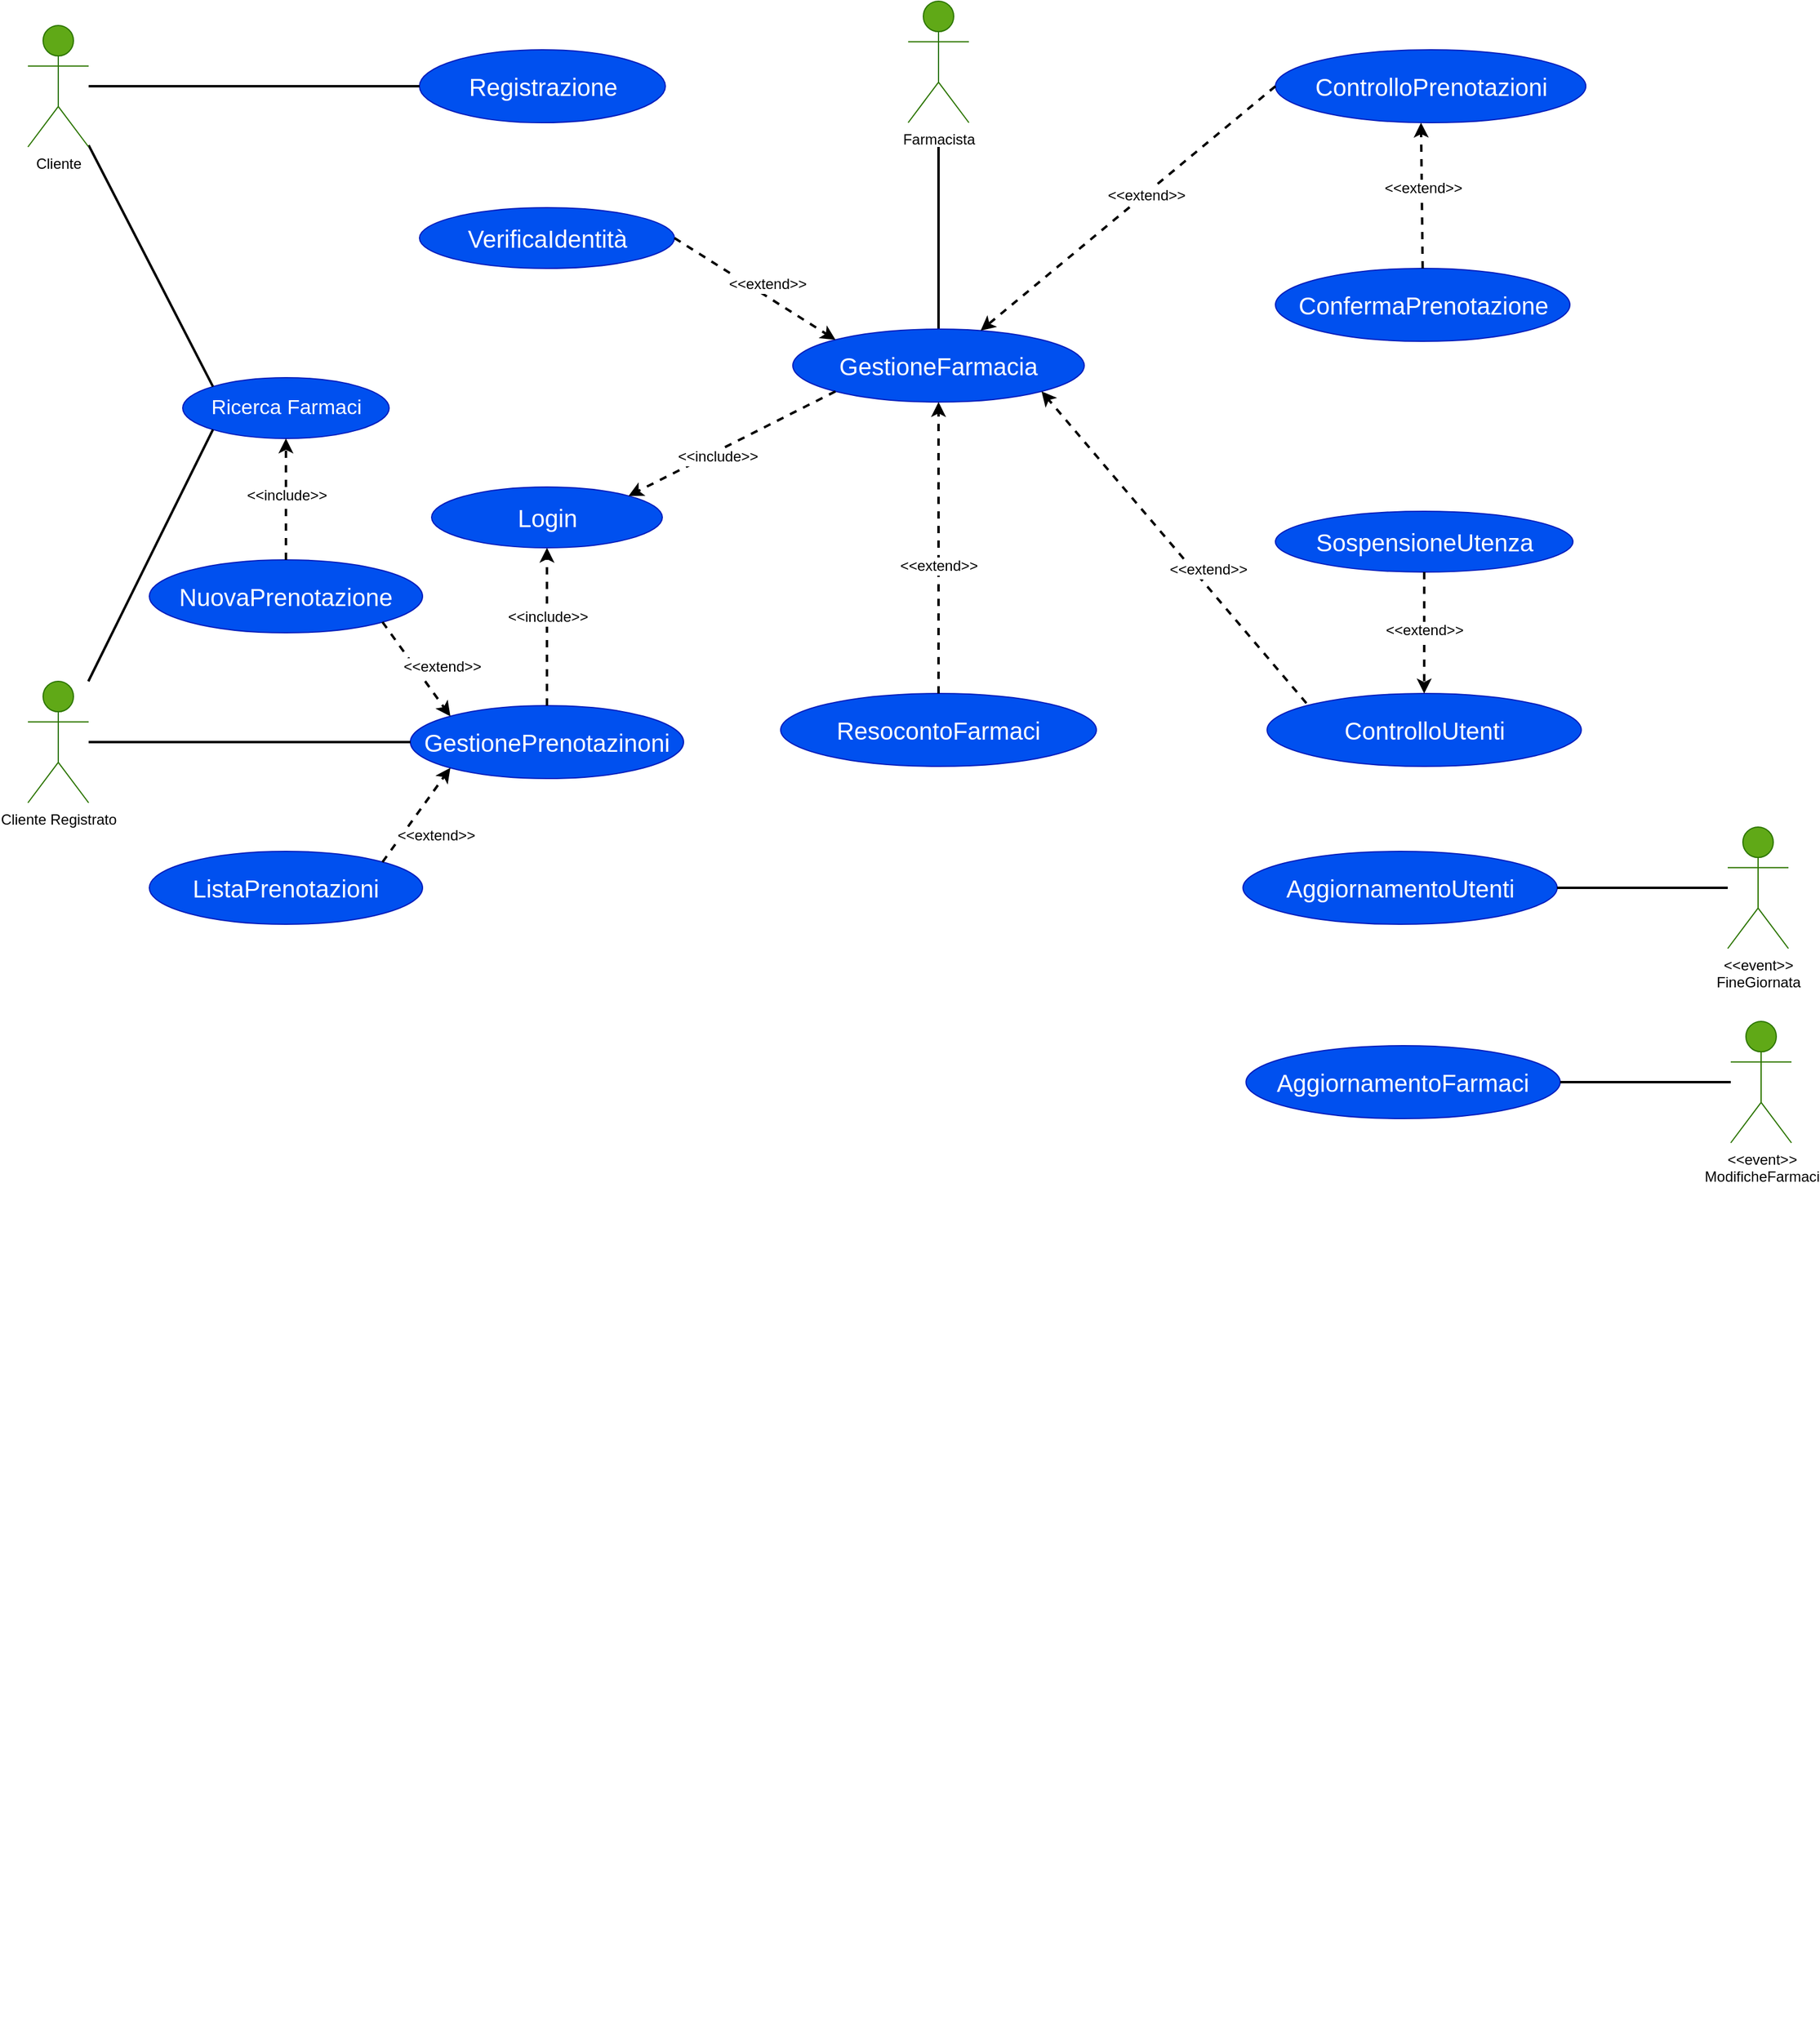 <mxfile version="14.8.0" type="device"><diagram id="tvK6cBiT5HbZ4G7E3XdF" name="CasiUso"><mxGraphModel dx="1783" dy="893" grid="1" gridSize="10" guides="1" tooltips="1" connect="1" arrows="1" fold="1" page="1" pageScale="1" pageWidth="827" pageHeight="1169" math="0" shadow="0"><root><mxCell id="-emfXJIrsEHp6i_pkIrM-0"/><mxCell id="-emfXJIrsEHp6i_pkIrM-1" parent="-emfXJIrsEHp6i_pkIrM-0"/><mxCell id="-emfXJIrsEHp6i_pkIrM-4" value="" style="endArrow=none;html=1;shadow=0;strokeWidth=2;fontSize=17;fontColor=#000000;exitX=0.5;exitY=0;exitDx=0;exitDy=0;fillColor=#1ba1e2;" parent="-emfXJIrsEHp6i_pkIrM-1" source="-emfXJIrsEHp6i_pkIrM-6" edge="1"><mxGeometry width="50" height="50" relative="1" as="geometry"><mxPoint x="1538.12" y="480" as="sourcePoint"/><mxPoint x="1290" y="520" as="targetPoint"/></mxGeometry></mxCell><mxCell id="-emfXJIrsEHp6i_pkIrM-5" value="&lt;font style=&quot;font-size: 20px&quot;&gt;Registrazione&lt;/font&gt;" style="ellipse;whiteSpace=wrap;html=1;fillColor=#0050ef;strokeColor=#001DBC;labelBackgroundColor=none;fontColor=#ffffff;" parent="-emfXJIrsEHp6i_pkIrM-1" vertex="1"><mxGeometry x="862.5" y="440" width="202.5" height="60" as="geometry"/></mxCell><mxCell id="-emfXJIrsEHp6i_pkIrM-6" value="GestioneFarmacia" style="ellipse;whiteSpace=wrap;html=1;labelBackgroundColor=none;fillColor=#0050ef;strokeColor=#001DBC;fontSize=20;fontColor=#ffffff;" parent="-emfXJIrsEHp6i_pkIrM-1" vertex="1"><mxGeometry x="1170" y="670" width="240" height="60" as="geometry"/></mxCell><mxCell id="-emfXJIrsEHp6i_pkIrM-7" value="GestionePrenotazinoni" style="ellipse;whiteSpace=wrap;html=1;labelBackgroundColor=none;fontSize=20;fillColor=#0050ef;strokeColor=#001DBC;fontColor=#ffffff;" parent="-emfXJIrsEHp6i_pkIrM-1" vertex="1"><mxGeometry x="855" y="980" width="225" height="60" as="geometry"/></mxCell><mxCell id="-emfXJIrsEHp6i_pkIrM-8" value="" style="endArrow=classic;html=1;shadow=0;strokeColor=#000000;strokeWidth=2;fontSize=13;dashed=1;exitX=0.5;exitY=0;exitDx=0;exitDy=0;entryX=0.5;entryY=1;entryDx=0;entryDy=0;" parent="-emfXJIrsEHp6i_pkIrM-1" source="-emfXJIrsEHp6i_pkIrM-7" target="-emfXJIrsEHp6i_pkIrM-10" edge="1"><mxGeometry width="50" height="50" relative="1" as="geometry"><mxPoint x="830" y="955" as="sourcePoint"/><mxPoint x="880" y="905" as="targetPoint"/><Array as="points"/></mxGeometry></mxCell><mxCell id="-emfXJIrsEHp6i_pkIrM-9" value="&amp;lt;&amp;lt;include&amp;gt;&amp;gt;" style="edgeLabel;html=1;align=center;verticalAlign=middle;resizable=0;points=[];fontSize=12;fontColor=#000000;" parent="-emfXJIrsEHp6i_pkIrM-8" vertex="1" connectable="0"><mxGeometry x="0.327" y="-1" relative="1" as="geometry"><mxPoint x="-1" y="13" as="offset"/></mxGeometry></mxCell><mxCell id="-emfXJIrsEHp6i_pkIrM-10" value="&lt;div&gt;Login&lt;/div&gt;" style="ellipse;whiteSpace=wrap;html=1;labelBackgroundColor=none;fontSize=20;fillColor=#0050ef;strokeColor=#001DBC;fontColor=#ffffff;" parent="-emfXJIrsEHp6i_pkIrM-1" vertex="1"><mxGeometry x="872.5" y="800" width="190" height="50" as="geometry"/></mxCell><mxCell id="-emfXJIrsEHp6i_pkIrM-11" value="VerificaIdentità" style="ellipse;whiteSpace=wrap;html=1;labelBackgroundColor=none;fontSize=20;fillColor=#0050ef;strokeColor=#001DBC;fontColor=#ffffff;" parent="-emfXJIrsEHp6i_pkIrM-1" vertex="1"><mxGeometry x="862.5" y="570" width="210" height="50" as="geometry"/></mxCell><mxCell id="-emfXJIrsEHp6i_pkIrM-12" value="" style="endArrow=classic;html=1;shadow=0;dashed=1;strokeColor=#000000;strokeWidth=2;fontSize=12;fontColor=#000000;exitX=1;exitY=0.5;exitDx=0;exitDy=0;entryX=0;entryY=0;entryDx=0;entryDy=0;" parent="-emfXJIrsEHp6i_pkIrM-1" source="-emfXJIrsEHp6i_pkIrM-11" target="-emfXJIrsEHp6i_pkIrM-6" edge="1"><mxGeometry width="50" height="50" relative="1" as="geometry"><mxPoint x="1160" y="685" as="sourcePoint"/><mxPoint x="1220" y="725" as="targetPoint"/></mxGeometry></mxCell><mxCell id="-emfXJIrsEHp6i_pkIrM-13" value="&amp;lt;&amp;lt;extend&amp;gt;&amp;gt;" style="edgeLabel;html=1;align=center;verticalAlign=middle;resizable=0;points=[];fontSize=12;fontColor=#000000;" parent="-emfXJIrsEHp6i_pkIrM-12" vertex="1" connectable="0"><mxGeometry x="-0.245" y="3" relative="1" as="geometry"><mxPoint x="25.1" y="9.15" as="offset"/></mxGeometry></mxCell><mxCell id="-emfXJIrsEHp6i_pkIrM-14" value="Ricerca Farmaci" style="ellipse;whiteSpace=wrap;html=1;labelBackgroundColor=none;fontSize=17;fillColor=#0050ef;strokeColor=#001DBC;fontColor=#ffffff;" parent="-emfXJIrsEHp6i_pkIrM-1" vertex="1"><mxGeometry x="667.5" y="710" width="170" height="50" as="geometry"/></mxCell><mxCell id="-emfXJIrsEHp6i_pkIrM-15" value="" style="endArrow=none;html=1;shadow=0;strokeWidth=2;fontSize=17;fontColor=#000000;entryX=0;entryY=1;entryDx=0;entryDy=0;fillColor=#1ba1e2;" parent="-emfXJIrsEHp6i_pkIrM-1" source="-emfXJIrsEHp6i_pkIrM-63" target="-emfXJIrsEHp6i_pkIrM-14" edge="1"><mxGeometry width="50" height="50" relative="1" as="geometry"><mxPoint x="690" y="1000" as="sourcePoint"/><mxPoint x="730" y="895" as="targetPoint"/></mxGeometry></mxCell><mxCell id="-emfXJIrsEHp6i_pkIrM-16" value="" style="endArrow=none;html=1;shadow=0;strokeWidth=2;fontSize=17;fontColor=#000000;entryX=0;entryY=0.5;entryDx=0;entryDy=0;fillColor=#1ba1e2;" parent="-emfXJIrsEHp6i_pkIrM-1" source="-emfXJIrsEHp6i_pkIrM-63" target="-emfXJIrsEHp6i_pkIrM-7" edge="1"><mxGeometry width="50" height="50" relative="1" as="geometry"><mxPoint x="690" y="1000" as="sourcePoint"/><mxPoint x="770" y="995" as="targetPoint"/></mxGeometry></mxCell><mxCell id="-emfXJIrsEHp6i_pkIrM-17" value="" style="endArrow=none;html=1;shadow=0;strokeWidth=2;fontSize=17;fontColor=#000000;exitX=0;exitY=0;exitDx=0;exitDy=0;fillColor=#1ba1e2;" parent="-emfXJIrsEHp6i_pkIrM-1" source="-emfXJIrsEHp6i_pkIrM-14" target="-emfXJIrsEHp6i_pkIrM-58" edge="1"><mxGeometry width="50" height="50" relative="1" as="geometry"><mxPoint x="730" y="625" as="sourcePoint"/><mxPoint x="680" y="475" as="targetPoint"/></mxGeometry></mxCell><mxCell id="-emfXJIrsEHp6i_pkIrM-18" value="" style="endArrow=none;html=1;shadow=0;strokeWidth=2;fontSize=17;fontColor=#000000;entryX=0;entryY=0.5;entryDx=0;entryDy=0;fillColor=#1ba1e2;" parent="-emfXJIrsEHp6i_pkIrM-1" source="-emfXJIrsEHp6i_pkIrM-58" target="-emfXJIrsEHp6i_pkIrM-5" edge="1"><mxGeometry width="50" height="50" relative="1" as="geometry"><mxPoint x="680" y="475.0" as="sourcePoint"/><mxPoint x="800" y="475" as="targetPoint"/></mxGeometry></mxCell><mxCell id="-emfXJIrsEHp6i_pkIrM-19" value="SospensioneUtenza" style="ellipse;whiteSpace=wrap;html=1;labelBackgroundColor=none;fontSize=20;fillColor=#0050ef;strokeColor=#001DBC;direction=west;fontColor=#ffffff;" parent="-emfXJIrsEHp6i_pkIrM-1" vertex="1"><mxGeometry x="1567.5" y="820" width="245" height="50" as="geometry"/></mxCell><mxCell id="-emfXJIrsEHp6i_pkIrM-21" value="ControlloUtenti" style="ellipse;whiteSpace=wrap;html=1;labelBackgroundColor=none;fontSize=20;fillColor=#0050ef;strokeColor=#001DBC;fontColor=#ffffff;" parent="-emfXJIrsEHp6i_pkIrM-1" vertex="1"><mxGeometry x="1560.62" y="970" width="258.75" height="60" as="geometry"/></mxCell><mxCell id="-emfXJIrsEHp6i_pkIrM-22" value="" style="endArrow=classic;html=1;shadow=0;strokeColor=#000000;strokeWidth=2;fontSize=20;fontColor=#000000;exitX=0.5;exitY=0;exitDx=0;exitDy=0;entryX=0.5;entryY=0;entryDx=0;entryDy=0;dashed=1;" parent="-emfXJIrsEHp6i_pkIrM-1" source="-emfXJIrsEHp6i_pkIrM-19" target="-emfXJIrsEHp6i_pkIrM-21" edge="1"><mxGeometry width="50" height="50" relative="1" as="geometry"><mxPoint x="1355.62" y="780" as="sourcePoint"/><mxPoint x="1405.62" y="730" as="targetPoint"/></mxGeometry></mxCell><mxCell id="-emfXJIrsEHp6i_pkIrM-23" value="&amp;lt;&amp;lt;extend&amp;gt;&amp;gt;" style="edgeLabel;html=1;align=center;verticalAlign=middle;resizable=0;points=[];fontSize=12;fontColor=#000000;" parent="-emfXJIrsEHp6i_pkIrM-22" vertex="1" connectable="0"><mxGeometry x="0.2" y="-1" relative="1" as="geometry"><mxPoint x="1" y="-12.35" as="offset"/></mxGeometry></mxCell><mxCell id="-emfXJIrsEHp6i_pkIrM-24" value="ResocontoFarmaci" style="ellipse;whiteSpace=wrap;html=1;fontSize=20;fillColor=#0050ef;strokeColor=#001DBC;fontColor=#ffffff;" parent="-emfXJIrsEHp6i_pkIrM-1" vertex="1"><mxGeometry x="1160" y="970" width="260" height="60" as="geometry"/></mxCell><mxCell id="-emfXJIrsEHp6i_pkIrM-25" value="" style="endArrow=classic;html=1;dashed=1;fontSize=12;exitX=0;exitY=1;exitDx=0;exitDy=0;entryX=1;entryY=0;entryDx=0;entryDy=0;strokeWidth=2;jumpStyle=arc;jumpSize=17;" parent="-emfXJIrsEHp6i_pkIrM-1" source="-emfXJIrsEHp6i_pkIrM-6" target="-emfXJIrsEHp6i_pkIrM-10" edge="1"><mxGeometry width="50" height="50" relative="1" as="geometry"><mxPoint x="1160" y="775" as="sourcePoint"/><mxPoint x="1210" y="725" as="targetPoint"/></mxGeometry></mxCell><mxCell id="-emfXJIrsEHp6i_pkIrM-26" value="&amp;lt;&amp;lt;include&amp;gt;&amp;gt;" style="edgeLabel;html=1;align=center;verticalAlign=middle;resizable=0;points=[];fontSize=12;" parent="-emfXJIrsEHp6i_pkIrM-25" vertex="1" connectable="0"><mxGeometry x="0.173" y="5" relative="1" as="geometry"><mxPoint y="-1" as="offset"/></mxGeometry></mxCell><mxCell id="-emfXJIrsEHp6i_pkIrM-27" value="" style="endArrow=classic;html=1;shadow=0;strokeColor=#000000;strokeWidth=2;fontSize=12;fontColor=#000000;exitX=0.5;exitY=0;exitDx=0;exitDy=0;entryX=0.5;entryY=1;entryDx=0;entryDy=0;dashed=1;" parent="-emfXJIrsEHp6i_pkIrM-1" source="-emfXJIrsEHp6i_pkIrM-24" target="-emfXJIrsEHp6i_pkIrM-6" edge="1"><mxGeometry width="50" height="50" relative="1" as="geometry"><mxPoint x="1240" y="778.11" as="sourcePoint"/><mxPoint x="1386.897" y="941.897" as="targetPoint"/></mxGeometry></mxCell><mxCell id="-emfXJIrsEHp6i_pkIrM-28" value="&amp;lt;&amp;lt;extend&amp;gt;&amp;gt;" style="edgeLabel;html=1;align=center;verticalAlign=middle;resizable=0;points=[];fontSize=12;fontColor=#000000;" parent="-emfXJIrsEHp6i_pkIrM-27" vertex="1" connectable="0"><mxGeometry x="-0.245" y="3" relative="1" as="geometry"><mxPoint x="3" y="-15.0" as="offset"/></mxGeometry></mxCell><mxCell id="-emfXJIrsEHp6i_pkIrM-29" value="" style="endArrow=classic;html=1;shadow=0;dashed=1;strokeColor=#000000;strokeWidth=2;fontSize=12;fontColor=#000000;exitX=0.125;exitY=0.133;exitDx=0;exitDy=0;entryX=1;entryY=1;entryDx=0;entryDy=0;exitPerimeter=0;" parent="-emfXJIrsEHp6i_pkIrM-1" source="-emfXJIrsEHp6i_pkIrM-21" target="-emfXJIrsEHp6i_pkIrM-6" edge="1"><mxGeometry width="50" height="50" relative="1" as="geometry"><mxPoint x="1470" y="800" as="sourcePoint"/><mxPoint x="1470" y="680" as="targetPoint"/></mxGeometry></mxCell><mxCell id="-emfXJIrsEHp6i_pkIrM-30" value="&amp;lt;&amp;lt;extend&amp;gt;&amp;gt;" style="edgeLabel;html=1;align=center;verticalAlign=middle;resizable=0;points=[];fontSize=12;fontColor=#000000;" parent="-emfXJIrsEHp6i_pkIrM-29" vertex="1" connectable="0"><mxGeometry x="-0.245" y="3" relative="1" as="geometry"><mxPoint x="3" y="-15.0" as="offset"/></mxGeometry></mxCell><mxCell id="-emfXJIrsEHp6i_pkIrM-31" value="ControlloPrenotazioni" style="ellipse;whiteSpace=wrap;html=1;labelBackgroundColor=none;fontSize=20;fillColor=#0050ef;strokeColor=#001DBC;direction=west;fontColor=#ffffff;" parent="-emfXJIrsEHp6i_pkIrM-1" vertex="1"><mxGeometry x="1567.5" y="440" width="255.62" height="60" as="geometry"/></mxCell><mxCell id="-emfXJIrsEHp6i_pkIrM-32" value="" style="endArrow=classic;html=1;shadow=0;strokeColor=#000000;strokeWidth=2;fontSize=13;fontColor=#000000;dashed=1;exitX=1;exitY=0.5;exitDx=0;exitDy=0;" parent="-emfXJIrsEHp6i_pkIrM-1" source="-emfXJIrsEHp6i_pkIrM-31" target="-emfXJIrsEHp6i_pkIrM-6" edge="1"><mxGeometry width="50" height="50" relative="1" as="geometry"><mxPoint x="1556.87" y="584.29" as="sourcePoint"/><mxPoint x="1399.37" y="584.29" as="targetPoint"/></mxGeometry></mxCell><mxCell id="-emfXJIrsEHp6i_pkIrM-33" value="&amp;lt;&amp;lt;extend&amp;gt;&amp;gt;" style="edgeLabel;html=1;align=center;verticalAlign=middle;resizable=0;points=[];fontSize=12;fontColor=#000000;" parent="-emfXJIrsEHp6i_pkIrM-32" vertex="1" connectable="0"><mxGeometry x="-0.312" y="-2" relative="1" as="geometry"><mxPoint x="-22" y="22" as="offset"/></mxGeometry></mxCell><mxCell id="-emfXJIrsEHp6i_pkIrM-34" value="ConfermaPrenotazione" style="ellipse;whiteSpace=wrap;html=1;labelBackgroundColor=none;fontSize=20;fillColor=#0050ef;strokeColor=#001DBC;direction=west;fontColor=#ffffff;" parent="-emfXJIrsEHp6i_pkIrM-1" vertex="1"><mxGeometry x="1567.5" y="620" width="242.5" height="60" as="geometry"/></mxCell><mxCell id="-emfXJIrsEHp6i_pkIrM-35" value="" style="endArrow=classic;html=1;shadow=0;strokeColor=#000000;strokeWidth=2;fontSize=20;fontColor=#000000;entryX=0.531;entryY=0;entryDx=0;entryDy=0;dashed=1;exitX=0.5;exitY=1;exitDx=0;exitDy=0;entryPerimeter=0;" parent="-emfXJIrsEHp6i_pkIrM-1" source="-emfXJIrsEHp6i_pkIrM-34" target="-emfXJIrsEHp6i_pkIrM-31" edge="1"><mxGeometry width="50" height="50" relative="1" as="geometry"><mxPoint x="1681.68" y="550" as="sourcePoint"/><mxPoint x="1681.68" y="490" as="targetPoint"/></mxGeometry></mxCell><mxCell id="-emfXJIrsEHp6i_pkIrM-36" value="&amp;lt;&amp;lt;extend&amp;gt;&amp;gt;" style="edgeLabel;html=1;align=center;verticalAlign=middle;resizable=0;points=[];fontSize=12;fontColor=#000000;" parent="-emfXJIrsEHp6i_pkIrM-35" vertex="1" connectable="0"><mxGeometry x="0.2" y="-1" relative="1" as="geometry"><mxPoint y="6" as="offset"/></mxGeometry></mxCell><mxCell id="-emfXJIrsEHp6i_pkIrM-55" style="edgeStyle=orthogonalEdgeStyle;rounded=0;orthogonalLoop=1;jettySize=auto;html=1;exitX=0.5;exitY=1;exitDx=0;exitDy=0;" parent="-emfXJIrsEHp6i_pkIrM-1" edge="1"><mxGeometry relative="1" as="geometry"><mxPoint x="966.5" y="2070" as="sourcePoint"/><mxPoint x="966.5" y="2070" as="targetPoint"/></mxGeometry></mxCell><mxCell id="-emfXJIrsEHp6i_pkIrM-58" value="&lt;div&gt;Cliente&lt;/div&gt;" style="shape=umlActor;verticalLabelPosition=bottom;verticalAlign=top;html=1;outlineConnect=0;labelBackgroundColor=none;fontSize=12;fillColor=#60a917;strokeColor=#2D7600;" parent="-emfXJIrsEHp6i_pkIrM-1" vertex="1"><mxGeometry x="540" y="420" width="50" height="100" as="geometry"/></mxCell><mxCell id="-emfXJIrsEHp6i_pkIrM-62" value="&lt;div&gt;Farmacista&lt;/div&gt;&lt;div&gt;&lt;br&gt;&lt;/div&gt;" style="shape=umlActor;verticalLabelPosition=bottom;verticalAlign=top;html=1;outlineConnect=0;labelBackgroundColor=none;fontSize=12;fillColor=#60a917;strokeColor=#2D7600;" parent="-emfXJIrsEHp6i_pkIrM-1" vertex="1"><mxGeometry x="1265" y="400" width="50" height="100" as="geometry"/></mxCell><mxCell id="-emfXJIrsEHp6i_pkIrM-63" value="&lt;div&gt;Cliente Registrato&lt;/div&gt;" style="shape=umlActor;verticalLabelPosition=bottom;verticalAlign=top;html=1;outlineConnect=0;labelBackgroundColor=none;fontSize=12;fillColor=#60a917;strokeColor=#2D7600;" parent="-emfXJIrsEHp6i_pkIrM-1" vertex="1"><mxGeometry x="540" y="960" width="50" height="100" as="geometry"/></mxCell><mxCell id="-emfXJIrsEHp6i_pkIrM-64" value="ListaPrenotazioni" style="ellipse;whiteSpace=wrap;html=1;labelBackgroundColor=none;fontSize=20;fillColor=#0050ef;strokeColor=#001DBC;fontColor=#ffffff;" parent="-emfXJIrsEHp6i_pkIrM-1" vertex="1"><mxGeometry x="640" y="1100" width="225" height="60" as="geometry"/></mxCell><mxCell id="-emfXJIrsEHp6i_pkIrM-65" value="NuovaPrenotazione" style="ellipse;whiteSpace=wrap;html=1;labelBackgroundColor=none;fontSize=20;fillColor=#0050ef;strokeColor=#001DBC;fontColor=#ffffff;" parent="-emfXJIrsEHp6i_pkIrM-1" vertex="1"><mxGeometry x="640" y="860" width="225" height="60" as="geometry"/></mxCell><mxCell id="-emfXJIrsEHp6i_pkIrM-66" value="" style="endArrow=classic;html=1;shadow=0;dashed=1;strokeColor=#000000;strokeWidth=2;fontSize=12;fontColor=#000000;exitX=1;exitY=1;exitDx=0;exitDy=0;entryX=0;entryY=0;entryDx=0;entryDy=0;" parent="-emfXJIrsEHp6i_pkIrM-1" source="-emfXJIrsEHp6i_pkIrM-65" target="-emfXJIrsEHp6i_pkIrM-7" edge="1"><mxGeometry width="50" height="50" relative="1" as="geometry"><mxPoint x="739.85" y="958.11" as="sourcePoint"/><mxPoint x="872.497" y="1041.897" as="targetPoint"/></mxGeometry></mxCell><mxCell id="-emfXJIrsEHp6i_pkIrM-67" value="&amp;lt;&amp;lt;extend&amp;gt;&amp;gt;" style="edgeLabel;html=1;align=center;verticalAlign=middle;resizable=0;points=[];fontSize=12;fontColor=#000000;" parent="-emfXJIrsEHp6i_pkIrM-66" vertex="1" connectable="0"><mxGeometry x="-0.245" y="3" relative="1" as="geometry"><mxPoint x="25.1" y="9.15" as="offset"/></mxGeometry></mxCell><mxCell id="-emfXJIrsEHp6i_pkIrM-68" value="" style="endArrow=classic;html=1;shadow=0;dashed=1;strokeColor=#000000;strokeWidth=2;fontSize=12;fontColor=#000000;exitX=1;exitY=0;exitDx=0;exitDy=0;entryX=0;entryY=1;entryDx=0;entryDy=0;" parent="-emfXJIrsEHp6i_pkIrM-1" source="-emfXJIrsEHp6i_pkIrM-64" target="-emfXJIrsEHp6i_pkIrM-7" edge="1"><mxGeometry width="50" height="50" relative="1" as="geometry"><mxPoint x="704.85" y="980" as="sourcePoint"/><mxPoint x="837.497" y="1063.787" as="targetPoint"/></mxGeometry></mxCell><mxCell id="-emfXJIrsEHp6i_pkIrM-69" value="&amp;lt;&amp;lt;extend&amp;gt;&amp;gt;" style="edgeLabel;html=1;align=center;verticalAlign=middle;resizable=0;points=[];fontSize=12;fontColor=#000000;" parent="-emfXJIrsEHp6i_pkIrM-68" vertex="1" connectable="0"><mxGeometry x="-0.245" y="3" relative="1" as="geometry"><mxPoint x="25.1" y="9.15" as="offset"/></mxGeometry></mxCell><mxCell id="D2BzFCEfA7IyISI80Iu8-0" value="" style="endArrow=classic;html=1;shadow=0;strokeColor=#000000;strokeWidth=2;fontSize=13;dashed=1;exitX=0.5;exitY=0;exitDx=0;exitDy=0;entryX=0.5;entryY=1;entryDx=0;entryDy=0;" parent="-emfXJIrsEHp6i_pkIrM-1" source="-emfXJIrsEHp6i_pkIrM-65" target="-emfXJIrsEHp6i_pkIrM-14" edge="1"><mxGeometry width="50" height="50" relative="1" as="geometry"><mxPoint x="740" y="900" as="sourcePoint"/><mxPoint x="760" y="760" as="targetPoint"/><Array as="points"/></mxGeometry></mxCell><mxCell id="D2BzFCEfA7IyISI80Iu8-1" value="&amp;lt;&amp;lt;include&amp;gt;&amp;gt;" style="edgeLabel;html=1;align=center;verticalAlign=middle;resizable=0;points=[];fontSize=12;fontColor=#000000;" parent="D2BzFCEfA7IyISI80Iu8-0" vertex="1" connectable="0"><mxGeometry x="0.327" y="-1" relative="1" as="geometry"><mxPoint x="-1" y="13" as="offset"/></mxGeometry></mxCell><mxCell id="fiS7aKom3gxmbyCqnSlU-3" value="&lt;div&gt;&amp;lt;&amp;lt;event&amp;gt;&amp;gt;&lt;/div&gt;&lt;div&gt;FineGiornata&lt;br&gt;&lt;/div&gt;" style="shape=umlActor;verticalLabelPosition=bottom;verticalAlign=top;html=1;outlineConnect=0;labelBackgroundColor=none;fontSize=12;fillColor=#60a917;strokeColor=#2D7600;" parent="-emfXJIrsEHp6i_pkIrM-1" vertex="1"><mxGeometry x="1940" y="1080" width="50" height="100" as="geometry"/></mxCell><mxCell id="fiS7aKom3gxmbyCqnSlU-4" value="AggiornamentoUtenti" style="ellipse;whiteSpace=wrap;html=1;labelBackgroundColor=none;fontSize=20;fillColor=#0050ef;strokeColor=#001DBC;fontColor=#ffffff;" parent="-emfXJIrsEHp6i_pkIrM-1" vertex="1"><mxGeometry x="1540.75" y="1100" width="258.75" height="60" as="geometry"/></mxCell><mxCell id="fiS7aKom3gxmbyCqnSlU-5" value="" style="endArrow=none;html=1;shadow=0;strokeWidth=2;fontSize=20;fontColor=#000000;fillColor=#1ba1e2;jumpStyle=arc;jumpSize=13;" parent="-emfXJIrsEHp6i_pkIrM-1" source="fiS7aKom3gxmbyCqnSlU-4" target="fiS7aKom3gxmbyCqnSlU-3" edge="1"><mxGeometry width="50" height="50" relative="1" as="geometry"><mxPoint x="1766.88" y="1130" as="sourcePoint"/><mxPoint x="1816.88" y="1130" as="targetPoint"/><Array as="points"/></mxGeometry></mxCell><mxCell id="fiS7aKom3gxmbyCqnSlU-6" value="&lt;div&gt;&amp;lt;&amp;lt;event&amp;gt;&amp;gt;&lt;/div&gt;&lt;div&gt;ModificheFarmaci&lt;/div&gt;" style="shape=umlActor;verticalLabelPosition=bottom;verticalAlign=top;html=1;outlineConnect=0;labelBackgroundColor=none;fontSize=12;fillColor=#60a917;strokeColor=#2D7600;" parent="-emfXJIrsEHp6i_pkIrM-1" vertex="1"><mxGeometry x="1942.5" y="1240" width="50" height="100" as="geometry"/></mxCell><mxCell id="fiS7aKom3gxmbyCqnSlU-7" value="AggiornamentoFarmaci" style="ellipse;whiteSpace=wrap;html=1;labelBackgroundColor=none;fontSize=20;fillColor=#0050ef;strokeColor=#001DBC;fontColor=#ffffff;" parent="-emfXJIrsEHp6i_pkIrM-1" vertex="1"><mxGeometry x="1543.25" y="1260" width="258.75" height="60" as="geometry"/></mxCell><mxCell id="fiS7aKom3gxmbyCqnSlU-8" value="" style="endArrow=none;html=1;shadow=0;strokeWidth=2;fontSize=20;fontColor=#000000;fillColor=#1ba1e2;jumpStyle=arc;jumpSize=13;" parent="-emfXJIrsEHp6i_pkIrM-1" source="fiS7aKom3gxmbyCqnSlU-7" target="fiS7aKom3gxmbyCqnSlU-6" edge="1"><mxGeometry width="50" height="50" relative="1" as="geometry"><mxPoint x="1769.38" y="1290" as="sourcePoint"/><mxPoint x="1819.38" y="1290" as="targetPoint"/><Array as="points"/></mxGeometry></mxCell></root></mxGraphModel></diagram></mxfile>